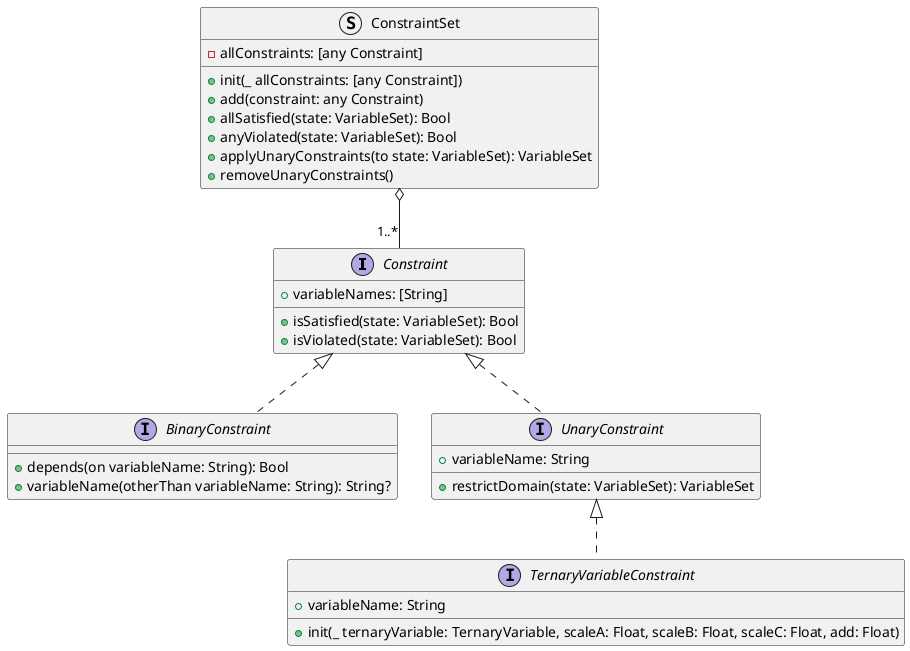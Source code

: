 @startuml

interface Constraint {
    +variableNames: [String]
    +isSatisfied(state: VariableSet): Bool
    +isViolated(state: VariableSet): Bool
}

interface TernaryVariableConstraint {
    +variableName: String
    +init(_ ternaryVariable: TernaryVariable, scaleA: Float, scaleB: Float, scaleC: Float, add: Float)
}

Constraint <|.. BinaryConstraint
Constraint <|.. UnaryConstraint
UnaryConstraint <|.. TernaryVariableConstraint

interface BinaryConstraint {
    +depends(on variableName: String): Bool
    +variableName(otherThan variableName: String): String?
}

interface UnaryConstraint {
    +variableName: String
    +restrictDomain(state: VariableSet): VariableSet
}

struct ConstraintSet {
    -allConstraints: [any Constraint]
    +init(_ allConstraints: [any Constraint])
    +add(constraint: any Constraint)
    +allSatisfied(state: VariableSet): Bool
    +anyViolated(state: VariableSet): Bool
    +applyUnaryConstraints(to state: VariableSet): VariableSet
    +removeUnaryConstraints()
}

ConstraintSet o-- "1..*" Constraint

@enduml